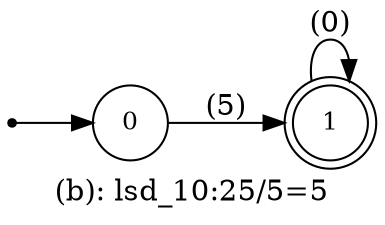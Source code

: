 digraph G {
label = "(b): lsd_10:25/5=5";
rankdir = LR;
node [shape = circle, label="0", fontsize=12]0;
node [shape = doublecircle, label="1", fontsize=12]1;
node [shape = point ]; qi
qi ->0;
0 -> 1[ label = "(5)"];
1 -> 1[ label = "(0)"];
}
